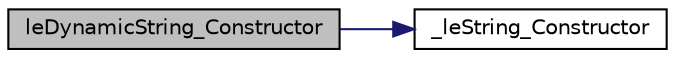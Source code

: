 digraph "leDynamicString_Constructor"
{
 // LATEX_PDF_SIZE
  edge [fontname="Helvetica",fontsize="10",labelfontname="Helvetica",labelfontsize="10"];
  node [fontname="Helvetica",fontsize="10",shape=record];
  rankdir="LR";
  Node1 [label="leDynamicString_Constructor",height=0.2,width=0.4,color="black", fillcolor="grey75", style="filled", fontcolor="black",tooltip=" "];
  Node1 -> Node2 [color="midnightblue",fontsize="10",style="solid",fontname="Helvetica"];
  Node2 [label="_leString_Constructor",height=0.2,width=0.4,color="black", fillcolor="white", style="filled",URL="$legato__dynamicstring_8c.html#a7c7a3cf1d4496995d6f41d41094761ef",tooltip=" "];
}
